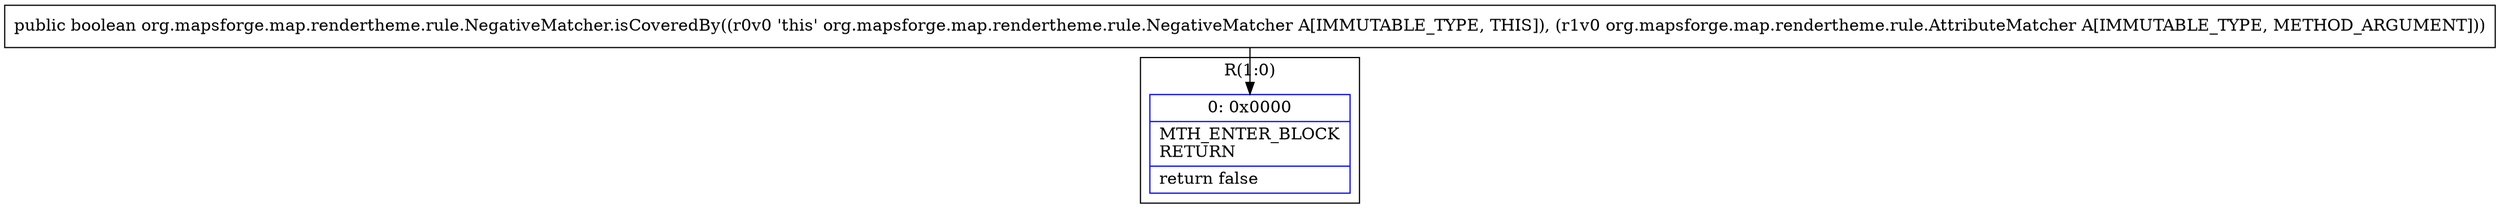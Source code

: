 digraph "CFG fororg.mapsforge.map.rendertheme.rule.NegativeMatcher.isCoveredBy(Lorg\/mapsforge\/map\/rendertheme\/rule\/AttributeMatcher;)Z" {
subgraph cluster_Region_1818053248 {
label = "R(1:0)";
node [shape=record,color=blue];
Node_0 [shape=record,label="{0\:\ 0x0000|MTH_ENTER_BLOCK\lRETURN\l|return false\l}"];
}
MethodNode[shape=record,label="{public boolean org.mapsforge.map.rendertheme.rule.NegativeMatcher.isCoveredBy((r0v0 'this' org.mapsforge.map.rendertheme.rule.NegativeMatcher A[IMMUTABLE_TYPE, THIS]), (r1v0 org.mapsforge.map.rendertheme.rule.AttributeMatcher A[IMMUTABLE_TYPE, METHOD_ARGUMENT])) }"];
MethodNode -> Node_0;
}

